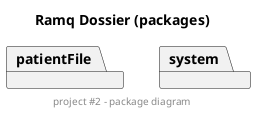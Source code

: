@startuml
'DOCUMENTATION
'PLANTUML (look for instruction about package environment) : https://plantuml.com/fr/deployment-diagram
'WHAT IS A PACKAGE DIAGRAM : https://www.visual-paradigm.com/guide/uml-unified-modeling-language/what-is-package-diagram/
title Ramq Dossier (packages)
center footer project #2 - package diagram
package patientFile
package system
@enduml